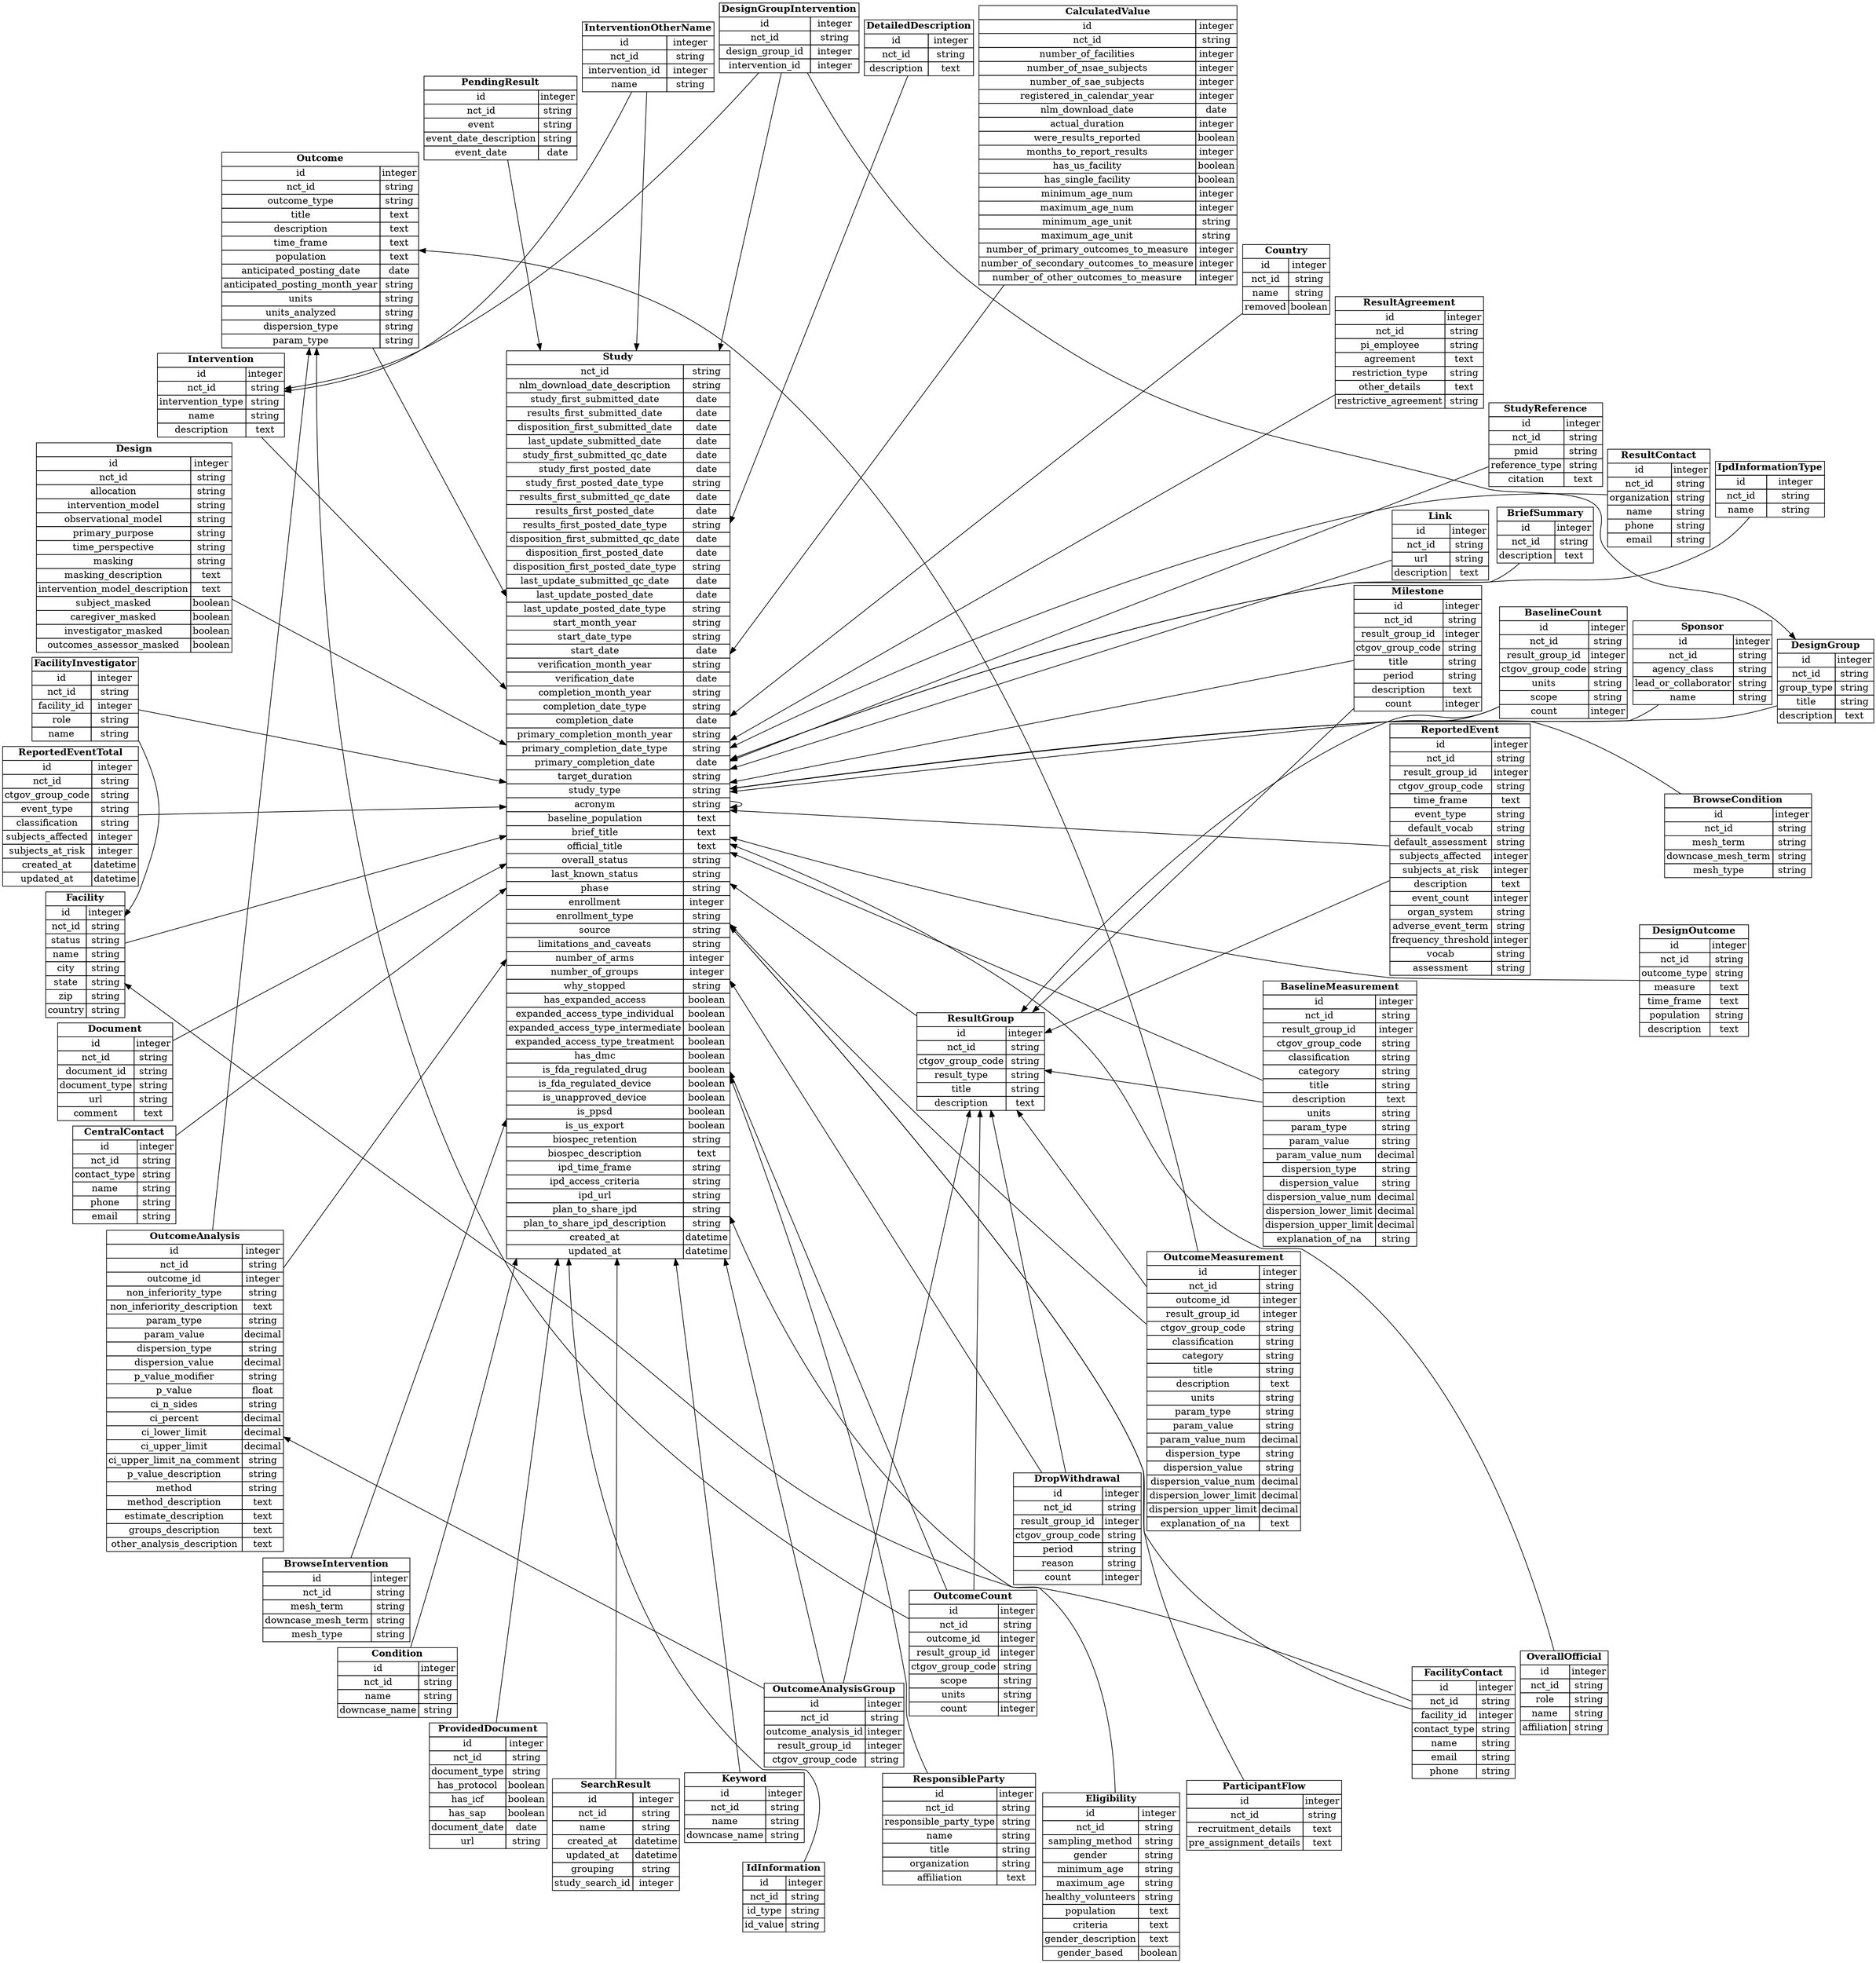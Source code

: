     digraph {
      graph [layout=twopi, splines=true, overlap=false];
      node [shape=plain]
      /*rankdir=LR;*/

              ResultGroup [label=<
        <table border="0" cellborder="1" cellspacing="0">
          <tr><td colspan="2"><b>ResultGroup</b></td></tr>
          <tr><td>id</td><td>integer</td></tr>
<tr><td>nct_id</td><td>string</td></tr>
<tr><td>ctgov_group_code</td><td>string</td></tr>
<tr><td>result_type</td><td>string</td></tr>
<tr><td>title</td><td>string</td></tr>
<tr><td>description</td><td>text</td></tr>
        </table>>];


        OutcomeAnalysisGroup [label=<
        <table border="0" cellborder="1" cellspacing="0">
          <tr><td colspan="2"><b>OutcomeAnalysisGroup</b></td></tr>
          <tr><td>id</td><td>integer</td></tr>
<tr><td>nct_id</td><td>string</td></tr>
<tr><td>outcome_analysis_id</td><td>integer</td></tr>
<tr><td>result_group_id</td><td>integer</td></tr>
<tr><td>ctgov_group_code</td><td>string</td></tr>
        </table>>];


        DesignOutcome [label=<
        <table border="0" cellborder="1" cellspacing="0">
          <tr><td colspan="2"><b>DesignOutcome</b></td></tr>
          <tr><td>id</td><td>integer</td></tr>
<tr><td>nct_id</td><td>string</td></tr>
<tr><td>outcome_type</td><td>string</td></tr>
<tr><td>measure</td><td>text</td></tr>
<tr><td>time_frame</td><td>text</td></tr>
<tr><td>population</td><td>string</td></tr>
<tr><td>description</td><td>text</td></tr>
        </table>>];


        BrowseCondition [label=<
        <table border="0" cellborder="1" cellspacing="0">
          <tr><td colspan="2"><b>BrowseCondition</b></td></tr>
          <tr><td>id</td><td>integer</td></tr>
<tr><td>nct_id</td><td>string</td></tr>
<tr><td>mesh_term</td><td>string</td></tr>
<tr><td>downcase_mesh_term</td><td>string</td></tr>
<tr><td>mesh_type</td><td>string</td></tr>
        </table>>];


        DesignGroup [label=<
        <table border="0" cellborder="1" cellspacing="0">
          <tr><td colspan="2"><b>DesignGroup</b></td></tr>
          <tr><td>id</td><td>integer</td></tr>
<tr><td>nct_id</td><td>string</td></tr>
<tr><td>group_type</td><td>string</td></tr>
<tr><td>title</td><td>string</td></tr>
<tr><td>description</td><td>text</td></tr>
        </table>>];


        Sponsor [label=<
        <table border="0" cellborder="1" cellspacing="0">
          <tr><td colspan="2"><b>Sponsor</b></td></tr>
          <tr><td>id</td><td>integer</td></tr>
<tr><td>nct_id</td><td>string</td></tr>
<tr><td>agency_class</td><td>string</td></tr>
<tr><td>lead_or_collaborator</td><td>string</td></tr>
<tr><td>name</td><td>string</td></tr>
        </table>>];


        BriefSummary [label=<
        <table border="0" cellborder="1" cellspacing="0">
          <tr><td colspan="2"><b>BriefSummary</b></td></tr>
          <tr><td>id</td><td>integer</td></tr>
<tr><td>nct_id</td><td>string</td></tr>
<tr><td>description</td><td>text</td></tr>
        </table>>];


        Link [label=<
        <table border="0" cellborder="1" cellspacing="0">
          <tr><td colspan="2"><b>Link</b></td></tr>
          <tr><td>id</td><td>integer</td></tr>
<tr><td>nct_id</td><td>string</td></tr>
<tr><td>url</td><td>string</td></tr>
<tr><td>description</td><td>text</td></tr>
        </table>>];


        IpdInformationType [label=<
        <table border="0" cellborder="1" cellspacing="0">
          <tr><td colspan="2"><b>IpdInformationType</b></td></tr>
          <tr><td>id</td><td>integer</td></tr>
<tr><td>nct_id</td><td>string</td></tr>
<tr><td>name</td><td>string</td></tr>
        </table>>];


        ResultContact [label=<
        <table border="0" cellborder="1" cellspacing="0">
          <tr><td colspan="2"><b>ResultContact</b></td></tr>
          <tr><td>id</td><td>integer</td></tr>
<tr><td>nct_id</td><td>string</td></tr>
<tr><td>organization</td><td>string</td></tr>
<tr><td>name</td><td>string</td></tr>
<tr><td>phone</td><td>string</td></tr>
<tr><td>email</td><td>string</td></tr>
        </table>>];


        StudyReference [label=<
        <table border="0" cellborder="1" cellspacing="0">
          <tr><td colspan="2"><b>StudyReference</b></td></tr>
          <tr><td>id</td><td>integer</td></tr>
<tr><td>nct_id</td><td>string</td></tr>
<tr><td>pmid</td><td>string</td></tr>
<tr><td>reference_type</td><td>string</td></tr>
<tr><td>citation</td><td>text</td></tr>
        </table>>];


        ResultAgreement [label=<
        <table border="0" cellborder="1" cellspacing="0">
          <tr><td colspan="2"><b>ResultAgreement</b></td></tr>
          <tr><td>id</td><td>integer</td></tr>
<tr><td>nct_id</td><td>string</td></tr>
<tr><td>pi_employee</td><td>string</td></tr>
<tr><td>agreement</td><td>text</td></tr>
<tr><td>restriction_type</td><td>string</td></tr>
<tr><td>other_details</td><td>text</td></tr>
<tr><td>restrictive_agreement</td><td>string</td></tr>
        </table>>];


        Country [label=<
        <table border="0" cellborder="1" cellspacing="0">
          <tr><td colspan="2"><b>Country</b></td></tr>
          <tr><td>id</td><td>integer</td></tr>
<tr><td>nct_id</td><td>string</td></tr>
<tr><td>name</td><td>string</td></tr>
<tr><td>removed</td><td>boolean</td></tr>
        </table>>];


        CalculatedValue [label=<
        <table border="0" cellborder="1" cellspacing="0">
          <tr><td colspan="2"><b>CalculatedValue</b></td></tr>
          <tr><td>id</td><td>integer</td></tr>
<tr><td>nct_id</td><td>string</td></tr>
<tr><td>number_of_facilities</td><td>integer</td></tr>
<tr><td>number_of_nsae_subjects</td><td>integer</td></tr>
<tr><td>number_of_sae_subjects</td><td>integer</td></tr>
<tr><td>registered_in_calendar_year</td><td>integer</td></tr>
<tr><td>nlm_download_date</td><td>date</td></tr>
<tr><td>actual_duration</td><td>integer</td></tr>
<tr><td>were_results_reported</td><td>boolean</td></tr>
<tr><td>months_to_report_results</td><td>integer</td></tr>
<tr><td>has_us_facility</td><td>boolean</td></tr>
<tr><td>has_single_facility</td><td>boolean</td></tr>
<tr><td>minimum_age_num</td><td>integer</td></tr>
<tr><td>maximum_age_num</td><td>integer</td></tr>
<tr><td>minimum_age_unit</td><td>string</td></tr>
<tr><td>maximum_age_unit</td><td>string</td></tr>
<tr><td>number_of_primary_outcomes_to_measure</td><td>integer</td></tr>
<tr><td>number_of_secondary_outcomes_to_measure</td><td>integer</td></tr>
<tr><td>number_of_other_outcomes_to_measure</td><td>integer</td></tr>
        </table>>];


        DetailedDescription [label=<
        <table border="0" cellborder="1" cellspacing="0">
          <tr><td colspan="2"><b>DetailedDescription</b></td></tr>
          <tr><td>id</td><td>integer</td></tr>
<tr><td>nct_id</td><td>string</td></tr>
<tr><td>description</td><td>text</td></tr>
        </table>>];


        DesignGroupIntervention [label=<
        <table border="0" cellborder="1" cellspacing="0">
          <tr><td colspan="2"><b>DesignGroupIntervention</b></td></tr>
          <tr><td>id</td><td>integer</td></tr>
<tr><td>nct_id</td><td>string</td></tr>
<tr><td>design_group_id</td><td>integer</td></tr>
<tr><td>intervention_id</td><td>integer</td></tr>
        </table>>];


        InterventionOtherName [label=<
        <table border="0" cellborder="1" cellspacing="0">
          <tr><td colspan="2"><b>InterventionOtherName</b></td></tr>
          <tr><td>id</td><td>integer</td></tr>
<tr><td>nct_id</td><td>string</td></tr>
<tr><td>intervention_id</td><td>integer</td></tr>
<tr><td>name</td><td>string</td></tr>
        </table>>];


        OutcomeCount [label=<
        <table border="0" cellborder="1" cellspacing="0">
          <tr><td colspan="2"><b>OutcomeCount</b></td></tr>
          <tr><td>id</td><td>integer</td></tr>
<tr><td>nct_id</td><td>string</td></tr>
<tr><td>outcome_id</td><td>integer</td></tr>
<tr><td>result_group_id</td><td>integer</td></tr>
<tr><td>ctgov_group_code</td><td>string</td></tr>
<tr><td>scope</td><td>string</td></tr>
<tr><td>units</td><td>string</td></tr>
<tr><td>count</td><td>integer</td></tr>
        </table>>];


        PendingResult [label=<
        <table border="0" cellborder="1" cellspacing="0">
          <tr><td colspan="2"><b>PendingResult</b></td></tr>
          <tr><td>id</td><td>integer</td></tr>
<tr><td>nct_id</td><td>string</td></tr>
<tr><td>event</td><td>string</td></tr>
<tr><td>event_date_description</td><td>string</td></tr>
<tr><td>event_date</td><td>date</td></tr>
        </table>>];


        DropWithdrawal [label=<
        <table border="0" cellborder="1" cellspacing="0">
          <tr><td colspan="2"><b>DropWithdrawal</b></td></tr>
          <tr><td>id</td><td>integer</td></tr>
<tr><td>nct_id</td><td>string</td></tr>
<tr><td>result_group_id</td><td>integer</td></tr>
<tr><td>ctgov_group_code</td><td>string</td></tr>
<tr><td>period</td><td>string</td></tr>
<tr><td>reason</td><td>string</td></tr>
<tr><td>count</td><td>integer</td></tr>
        </table>>];


        Outcome [label=<
        <table border="0" cellborder="1" cellspacing="0">
          <tr><td colspan="2"><b>Outcome</b></td></tr>
          <tr><td>id</td><td>integer</td></tr>
<tr><td>nct_id</td><td>string</td></tr>
<tr><td>outcome_type</td><td>string</td></tr>
<tr><td>title</td><td>text</td></tr>
<tr><td>description</td><td>text</td></tr>
<tr><td>time_frame</td><td>text</td></tr>
<tr><td>population</td><td>text</td></tr>
<tr><td>anticipated_posting_date</td><td>date</td></tr>
<tr><td>anticipated_posting_month_year</td><td>string</td></tr>
<tr><td>units</td><td>string</td></tr>
<tr><td>units_analyzed</td><td>string</td></tr>
<tr><td>dispersion_type</td><td>string</td></tr>
<tr><td>param_type</td><td>string</td></tr>
        </table>>];


        OutcomeMeasurement [label=<
        <table border="0" cellborder="1" cellspacing="0">
          <tr><td colspan="2"><b>OutcomeMeasurement</b></td></tr>
          <tr><td>id</td><td>integer</td></tr>
<tr><td>nct_id</td><td>string</td></tr>
<tr><td>outcome_id</td><td>integer</td></tr>
<tr><td>result_group_id</td><td>integer</td></tr>
<tr><td>ctgov_group_code</td><td>string</td></tr>
<tr><td>classification</td><td>string</td></tr>
<tr><td>category</td><td>string</td></tr>
<tr><td>title</td><td>string</td></tr>
<tr><td>description</td><td>text</td></tr>
<tr><td>units</td><td>string</td></tr>
<tr><td>param_type</td><td>string</td></tr>
<tr><td>param_value</td><td>string</td></tr>
<tr><td>param_value_num</td><td>decimal</td></tr>
<tr><td>dispersion_type</td><td>string</td></tr>
<tr><td>dispersion_value</td><td>string</td></tr>
<tr><td>dispersion_value_num</td><td>decimal</td></tr>
<tr><td>dispersion_lower_limit</td><td>decimal</td></tr>
<tr><td>dispersion_upper_limit</td><td>decimal</td></tr>
<tr><td>explanation_of_na</td><td>text</td></tr>
        </table>>];


        Intervention [label=<
        <table border="0" cellborder="1" cellspacing="0">
          <tr><td colspan="2"><b>Intervention</b></td></tr>
          <tr><td>id</td><td>integer</td></tr>
<tr><td>nct_id</td><td>string</td></tr>
<tr><td>intervention_type</td><td>string</td></tr>
<tr><td>name</td><td>string</td></tr>
<tr><td>description</td><td>text</td></tr>
        </table>>];


        Design [label=<
        <table border="0" cellborder="1" cellspacing="0">
          <tr><td colspan="2"><b>Design</b></td></tr>
          <tr><td>id</td><td>integer</td></tr>
<tr><td>nct_id</td><td>string</td></tr>
<tr><td>allocation</td><td>string</td></tr>
<tr><td>intervention_model</td><td>string</td></tr>
<tr><td>observational_model</td><td>string</td></tr>
<tr><td>primary_purpose</td><td>string</td></tr>
<tr><td>time_perspective</td><td>string</td></tr>
<tr><td>masking</td><td>string</td></tr>
<tr><td>masking_description</td><td>text</td></tr>
<tr><td>intervention_model_description</td><td>text</td></tr>
<tr><td>subject_masked</td><td>boolean</td></tr>
<tr><td>caregiver_masked</td><td>boolean</td></tr>
<tr><td>investigator_masked</td><td>boolean</td></tr>
<tr><td>outcomes_assessor_masked</td><td>boolean</td></tr>
        </table>>];


        Study [label=<
        <table border="0" cellborder="1" cellspacing="0">
          <tr><td colspan="2"><b>Study</b></td></tr>
          <tr><td>nct_id</td><td>string</td></tr>
<tr><td>nlm_download_date_description</td><td>string</td></tr>
<tr><td>study_first_submitted_date</td><td>date</td></tr>
<tr><td>results_first_submitted_date</td><td>date</td></tr>
<tr><td>disposition_first_submitted_date</td><td>date</td></tr>
<tr><td>last_update_submitted_date</td><td>date</td></tr>
<tr><td>study_first_submitted_qc_date</td><td>date</td></tr>
<tr><td>study_first_posted_date</td><td>date</td></tr>
<tr><td>study_first_posted_date_type</td><td>string</td></tr>
<tr><td>results_first_submitted_qc_date</td><td>date</td></tr>
<tr><td>results_first_posted_date</td><td>date</td></tr>
<tr><td>results_first_posted_date_type</td><td>string</td></tr>
<tr><td>disposition_first_submitted_qc_date</td><td>date</td></tr>
<tr><td>disposition_first_posted_date</td><td>date</td></tr>
<tr><td>disposition_first_posted_date_type</td><td>string</td></tr>
<tr><td>last_update_submitted_qc_date</td><td>date</td></tr>
<tr><td>last_update_posted_date</td><td>date</td></tr>
<tr><td>last_update_posted_date_type</td><td>string</td></tr>
<tr><td>start_month_year</td><td>string</td></tr>
<tr><td>start_date_type</td><td>string</td></tr>
<tr><td>start_date</td><td>date</td></tr>
<tr><td>verification_month_year</td><td>string</td></tr>
<tr><td>verification_date</td><td>date</td></tr>
<tr><td>completion_month_year</td><td>string</td></tr>
<tr><td>completion_date_type</td><td>string</td></tr>
<tr><td>completion_date</td><td>date</td></tr>
<tr><td>primary_completion_month_year</td><td>string</td></tr>
<tr><td>primary_completion_date_type</td><td>string</td></tr>
<tr><td>primary_completion_date</td><td>date</td></tr>
<tr><td>target_duration</td><td>string</td></tr>
<tr><td>study_type</td><td>string</td></tr>
<tr><td>acronym</td><td>string</td></tr>
<tr><td>baseline_population</td><td>text</td></tr>
<tr><td>brief_title</td><td>text</td></tr>
<tr><td>official_title</td><td>text</td></tr>
<tr><td>overall_status</td><td>string</td></tr>
<tr><td>last_known_status</td><td>string</td></tr>
<tr><td>phase</td><td>string</td></tr>
<tr><td>enrollment</td><td>integer</td></tr>
<tr><td>enrollment_type</td><td>string</td></tr>
<tr><td>source</td><td>string</td></tr>
<tr><td>limitations_and_caveats</td><td>string</td></tr>
<tr><td>number_of_arms</td><td>integer</td></tr>
<tr><td>number_of_groups</td><td>integer</td></tr>
<tr><td>why_stopped</td><td>string</td></tr>
<tr><td>has_expanded_access</td><td>boolean</td></tr>
<tr><td>expanded_access_type_individual</td><td>boolean</td></tr>
<tr><td>expanded_access_type_intermediate</td><td>boolean</td></tr>
<tr><td>expanded_access_type_treatment</td><td>boolean</td></tr>
<tr><td>has_dmc</td><td>boolean</td></tr>
<tr><td>is_fda_regulated_drug</td><td>boolean</td></tr>
<tr><td>is_fda_regulated_device</td><td>boolean</td></tr>
<tr><td>is_unapproved_device</td><td>boolean</td></tr>
<tr><td>is_ppsd</td><td>boolean</td></tr>
<tr><td>is_us_export</td><td>boolean</td></tr>
<tr><td>biospec_retention</td><td>string</td></tr>
<tr><td>biospec_description</td><td>text</td></tr>
<tr><td>ipd_time_frame</td><td>string</td></tr>
<tr><td>ipd_access_criteria</td><td>string</td></tr>
<tr><td>ipd_url</td><td>string</td></tr>
<tr><td>plan_to_share_ipd</td><td>string</td></tr>
<tr><td>plan_to_share_ipd_description</td><td>string</td></tr>
<tr><td>created_at</td><td>datetime</td></tr>
<tr><td>updated_at</td><td>datetime</td></tr>
        </table>>];


        FacilityInvestigator [label=<
        <table border="0" cellborder="1" cellspacing="0">
          <tr><td colspan="2"><b>FacilityInvestigator</b></td></tr>
          <tr><td>id</td><td>integer</td></tr>
<tr><td>nct_id</td><td>string</td></tr>
<tr><td>facility_id</td><td>integer</td></tr>
<tr><td>role</td><td>string</td></tr>
<tr><td>name</td><td>string</td></tr>
        </table>>];


        ReportedEventTotal [label=<
        <table border="0" cellborder="1" cellspacing="0">
          <tr><td colspan="2"><b>ReportedEventTotal</b></td></tr>
          <tr><td>id</td><td>integer</td></tr>
<tr><td>nct_id</td><td>string</td></tr>
<tr><td>ctgov_group_code</td><td>string</td></tr>
<tr><td>event_type</td><td>string</td></tr>
<tr><td>classification</td><td>string</td></tr>
<tr><td>subjects_affected</td><td>integer</td></tr>
<tr><td>subjects_at_risk</td><td>integer</td></tr>
<tr><td>created_at</td><td>datetime</td></tr>
<tr><td>updated_at</td><td>datetime</td></tr>
        </table>>];


        Facility [label=<
        <table border="0" cellborder="1" cellspacing="0">
          <tr><td colspan="2"><b>Facility</b></td></tr>
          <tr><td>id</td><td>integer</td></tr>
<tr><td>nct_id</td><td>string</td></tr>
<tr><td>status</td><td>string</td></tr>
<tr><td>name</td><td>string</td></tr>
<tr><td>city</td><td>string</td></tr>
<tr><td>state</td><td>string</td></tr>
<tr><td>zip</td><td>string</td></tr>
<tr><td>country</td><td>string</td></tr>
        </table>>];


        BaselineMeasurement [label=<
        <table border="0" cellborder="1" cellspacing="0">
          <tr><td colspan="2"><b>BaselineMeasurement</b></td></tr>
          <tr><td>id</td><td>integer</td></tr>
<tr><td>nct_id</td><td>string</td></tr>
<tr><td>result_group_id</td><td>integer</td></tr>
<tr><td>ctgov_group_code</td><td>string</td></tr>
<tr><td>classification</td><td>string</td></tr>
<tr><td>category</td><td>string</td></tr>
<tr><td>title</td><td>string</td></tr>
<tr><td>description</td><td>text</td></tr>
<tr><td>units</td><td>string</td></tr>
<tr><td>param_type</td><td>string</td></tr>
<tr><td>param_value</td><td>string</td></tr>
<tr><td>param_value_num</td><td>decimal</td></tr>
<tr><td>dispersion_type</td><td>string</td></tr>
<tr><td>dispersion_value</td><td>string</td></tr>
<tr><td>dispersion_value_num</td><td>decimal</td></tr>
<tr><td>dispersion_lower_limit</td><td>decimal</td></tr>
<tr><td>dispersion_upper_limit</td><td>decimal</td></tr>
<tr><td>explanation_of_na</td><td>string</td></tr>
        </table>>];


        CalculatedValue [label=<
        <table border="0" cellborder="1" cellspacing="0">
          <tr><td colspan="2"><b>CalculatedValue</b></td></tr>
          <tr><td>id</td><td>integer</td></tr>
<tr><td>nct_id</td><td>string</td></tr>
<tr><td>number_of_facilities</td><td>integer</td></tr>
<tr><td>number_of_nsae_subjects</td><td>integer</td></tr>
<tr><td>number_of_sae_subjects</td><td>integer</td></tr>
<tr><td>registered_in_calendar_year</td><td>integer</td></tr>
<tr><td>nlm_download_date</td><td>date</td></tr>
<tr><td>actual_duration</td><td>integer</td></tr>
<tr><td>were_results_reported</td><td>boolean</td></tr>
<tr><td>months_to_report_results</td><td>integer</td></tr>
<tr><td>has_us_facility</td><td>boolean</td></tr>
<tr><td>has_single_facility</td><td>boolean</td></tr>
<tr><td>minimum_age_num</td><td>integer</td></tr>
<tr><td>maximum_age_num</td><td>integer</td></tr>
<tr><td>minimum_age_unit</td><td>string</td></tr>
<tr><td>maximum_age_unit</td><td>string</td></tr>
<tr><td>number_of_primary_outcomes_to_measure</td><td>integer</td></tr>
<tr><td>number_of_secondary_outcomes_to_measure</td><td>integer</td></tr>
<tr><td>number_of_other_outcomes_to_measure</td><td>integer</td></tr>
        </table>>];


        Document [label=<
        <table border="0" cellborder="1" cellspacing="0">
          <tr><td colspan="2"><b>Document</b></td></tr>
          <tr><td>id</td><td>integer</td></tr>
<tr><td>nct_id</td><td>string</td></tr>
<tr><td>document_id</td><td>string</td></tr>
<tr><td>document_type</td><td>string</td></tr>
<tr><td>url</td><td>string</td></tr>
<tr><td>comment</td><td>text</td></tr>
        </table>>];


        CentralContact [label=<
        <table border="0" cellborder="1" cellspacing="0">
          <tr><td colspan="2"><b>CentralContact</b></td></tr>
          <tr><td>id</td><td>integer</td></tr>
<tr><td>nct_id</td><td>string</td></tr>
<tr><td>contact_type</td><td>string</td></tr>
<tr><td>name</td><td>string</td></tr>
<tr><td>phone</td><td>string</td></tr>
<tr><td>email</td><td>string</td></tr>
        </table>>];


        ReportedEvent [label=<
        <table border="0" cellborder="1" cellspacing="0">
          <tr><td colspan="2"><b>ReportedEvent</b></td></tr>
          <tr><td>id</td><td>integer</td></tr>
<tr><td>nct_id</td><td>string</td></tr>
<tr><td>result_group_id</td><td>integer</td></tr>
<tr><td>ctgov_group_code</td><td>string</td></tr>
<tr><td>time_frame</td><td>text</td></tr>
<tr><td>event_type</td><td>string</td></tr>
<tr><td>default_vocab</td><td>string</td></tr>
<tr><td>default_assessment</td><td>string</td></tr>
<tr><td>subjects_affected</td><td>integer</td></tr>
<tr><td>subjects_at_risk</td><td>integer</td></tr>
<tr><td>description</td><td>text</td></tr>
<tr><td>event_count</td><td>integer</td></tr>
<tr><td>organ_system</td><td>string</td></tr>
<tr><td>adverse_event_term</td><td>string</td></tr>
<tr><td>frequency_threshold</td><td>integer</td></tr>
<tr><td>vocab</td><td>string</td></tr>
<tr><td>assessment</td><td>string</td></tr>
        </table>>];


        OutcomeAnalysis [label=<
        <table border="0" cellborder="1" cellspacing="0">
          <tr><td colspan="2"><b>OutcomeAnalysis</b></td></tr>
          <tr><td>id</td><td>integer</td></tr>
<tr><td>nct_id</td><td>string</td></tr>
<tr><td>outcome_id</td><td>integer</td></tr>
<tr><td>non_inferiority_type</td><td>string</td></tr>
<tr><td>non_inferiority_description</td><td>text</td></tr>
<tr><td>param_type</td><td>string</td></tr>
<tr><td>param_value</td><td>decimal</td></tr>
<tr><td>dispersion_type</td><td>string</td></tr>
<tr><td>dispersion_value</td><td>decimal</td></tr>
<tr><td>p_value_modifier</td><td>string</td></tr>
<tr><td>p_value</td><td>float</td></tr>
<tr><td>ci_n_sides</td><td>string</td></tr>
<tr><td>ci_percent</td><td>decimal</td></tr>
<tr><td>ci_lower_limit</td><td>decimal</td></tr>
<tr><td>ci_upper_limit</td><td>decimal</td></tr>
<tr><td>ci_upper_limit_na_comment</td><td>string</td></tr>
<tr><td>p_value_description</td><td>string</td></tr>
<tr><td>method</td><td>string</td></tr>
<tr><td>method_description</td><td>text</td></tr>
<tr><td>estimate_description</td><td>text</td></tr>
<tr><td>groups_description</td><td>text</td></tr>
<tr><td>other_analysis_description</td><td>text</td></tr>
        </table>>];


        BrowseCondition [label=<
        <table border="0" cellborder="1" cellspacing="0">
          <tr><td colspan="2"><b>BrowseCondition</b></td></tr>
          <tr><td>id</td><td>integer</td></tr>
<tr><td>nct_id</td><td>string</td></tr>
<tr><td>mesh_term</td><td>string</td></tr>
<tr><td>downcase_mesh_term</td><td>string</td></tr>
<tr><td>mesh_type</td><td>string</td></tr>
        </table>>];


        BrowseIntervention [label=<
        <table border="0" cellborder="1" cellspacing="0">
          <tr><td colspan="2"><b>BrowseIntervention</b></td></tr>
          <tr><td>id</td><td>integer</td></tr>
<tr><td>nct_id</td><td>string</td></tr>
<tr><td>mesh_term</td><td>string</td></tr>
<tr><td>downcase_mesh_term</td><td>string</td></tr>
<tr><td>mesh_type</td><td>string</td></tr>
        </table>>];


        Condition [label=<
        <table border="0" cellborder="1" cellspacing="0">
          <tr><td colspan="2"><b>Condition</b></td></tr>
          <tr><td>id</td><td>integer</td></tr>
<tr><td>nct_id</td><td>string</td></tr>
<tr><td>name</td><td>string</td></tr>
<tr><td>downcase_name</td><td>string</td></tr>
        </table>>];


        DesignOutcome [label=<
        <table border="0" cellborder="1" cellspacing="0">
          <tr><td colspan="2"><b>DesignOutcome</b></td></tr>
          <tr><td>id</td><td>integer</td></tr>
<tr><td>nct_id</td><td>string</td></tr>
<tr><td>outcome_type</td><td>string</td></tr>
<tr><td>measure</td><td>text</td></tr>
<tr><td>time_frame</td><td>text</td></tr>
<tr><td>population</td><td>string</td></tr>
<tr><td>description</td><td>text</td></tr>
        </table>>];


        Link [label=<
        <table border="0" cellborder="1" cellspacing="0">
          <tr><td colspan="2"><b>Link</b></td></tr>
          <tr><td>id</td><td>integer</td></tr>
<tr><td>nct_id</td><td>string</td></tr>
<tr><td>url</td><td>string</td></tr>
<tr><td>description</td><td>text</td></tr>
        </table>>];


        OutcomeMeasurement [label=<
        <table border="0" cellborder="1" cellspacing="0">
          <tr><td colspan="2"><b>OutcomeMeasurement</b></td></tr>
          <tr><td>id</td><td>integer</td></tr>
<tr><td>nct_id</td><td>string</td></tr>
<tr><td>outcome_id</td><td>integer</td></tr>
<tr><td>result_group_id</td><td>integer</td></tr>
<tr><td>ctgov_group_code</td><td>string</td></tr>
<tr><td>classification</td><td>string</td></tr>
<tr><td>category</td><td>string</td></tr>
<tr><td>title</td><td>string</td></tr>
<tr><td>description</td><td>text</td></tr>
<tr><td>units</td><td>string</td></tr>
<tr><td>param_type</td><td>string</td></tr>
<tr><td>param_value</td><td>string</td></tr>
<tr><td>param_value_num</td><td>decimal</td></tr>
<tr><td>dispersion_type</td><td>string</td></tr>
<tr><td>dispersion_value</td><td>string</td></tr>
<tr><td>dispersion_value_num</td><td>decimal</td></tr>
<tr><td>dispersion_lower_limit</td><td>decimal</td></tr>
<tr><td>dispersion_upper_limit</td><td>decimal</td></tr>
<tr><td>explanation_of_na</td><td>text</td></tr>
        </table>>];


        ProvidedDocument [label=<
        <table border="0" cellborder="1" cellspacing="0">
          <tr><td colspan="2"><b>ProvidedDocument</b></td></tr>
          <tr><td>id</td><td>integer</td></tr>
<tr><td>nct_id</td><td>string</td></tr>
<tr><td>document_type</td><td>string</td></tr>
<tr><td>has_protocol</td><td>boolean</td></tr>
<tr><td>has_icf</td><td>boolean</td></tr>
<tr><td>has_sap</td><td>boolean</td></tr>
<tr><td>document_date</td><td>date</td></tr>
<tr><td>url</td><td>string</td></tr>
        </table>>];


        StudyReference [label=<
        <table border="0" cellborder="1" cellspacing="0">
          <tr><td colspan="2"><b>StudyReference</b></td></tr>
          <tr><td>id</td><td>integer</td></tr>
<tr><td>nct_id</td><td>string</td></tr>
<tr><td>pmid</td><td>string</td></tr>
<tr><td>reference_type</td><td>string</td></tr>
<tr><td>citation</td><td>text</td></tr>
        </table>>];


        SearchResult [label=<
        <table border="0" cellborder="1" cellspacing="0">
          <tr><td colspan="2"><b>SearchResult</b></td></tr>
          <tr><td>id</td><td>integer</td></tr>
<tr><td>nct_id</td><td>string</td></tr>
<tr><td>name</td><td>string</td></tr>
<tr><td>created_at</td><td>datetime</td></tr>
<tr><td>updated_at</td><td>datetime</td></tr>
<tr><td>grouping</td><td>string</td></tr>
<tr><td>study_search_id</td><td>integer</td></tr>
        </table>>];


        Document [label=<
        <table border="0" cellborder="1" cellspacing="0">
          <tr><td colspan="2"><b>Document</b></td></tr>
          <tr><td>id</td><td>integer</td></tr>
<tr><td>nct_id</td><td>string</td></tr>
<tr><td>document_id</td><td>string</td></tr>
<tr><td>document_type</td><td>string</td></tr>
<tr><td>url</td><td>string</td></tr>
<tr><td>comment</td><td>text</td></tr>
        </table>>];


        ProvidedDocument [label=<
        <table border="0" cellborder="1" cellspacing="0">
          <tr><td colspan="2"><b>ProvidedDocument</b></td></tr>
          <tr><td>id</td><td>integer</td></tr>
<tr><td>nct_id</td><td>string</td></tr>
<tr><td>document_type</td><td>string</td></tr>
<tr><td>has_protocol</td><td>boolean</td></tr>
<tr><td>has_icf</td><td>boolean</td></tr>
<tr><td>has_sap</td><td>boolean</td></tr>
<tr><td>document_date</td><td>date</td></tr>
<tr><td>url</td><td>string</td></tr>
        </table>>];


        IdInformation [label=<
        <table border="0" cellborder="1" cellspacing="0">
          <tr><td colspan="2"><b>IdInformation</b></td></tr>
          <tr><td>id</td><td>integer</td></tr>
<tr><td>nct_id</td><td>string</td></tr>
<tr><td>id_type</td><td>string</td></tr>
<tr><td>id_value</td><td>string</td></tr>
        </table>>];


        Intervention [label=<
        <table border="0" cellborder="1" cellspacing="0">
          <tr><td colspan="2"><b>Intervention</b></td></tr>
          <tr><td>id</td><td>integer</td></tr>
<tr><td>nct_id</td><td>string</td></tr>
<tr><td>intervention_type</td><td>string</td></tr>
<tr><td>name</td><td>string</td></tr>
<tr><td>description</td><td>text</td></tr>
        </table>>];


        Keyword [label=<
        <table border="0" cellborder="1" cellspacing="0">
          <tr><td colspan="2"><b>Keyword</b></td></tr>
          <tr><td>id</td><td>integer</td></tr>
<tr><td>nct_id</td><td>string</td></tr>
<tr><td>name</td><td>string</td></tr>
<tr><td>downcase_name</td><td>string</td></tr>
        </table>>];


        BaselineCount [label=<
        <table border="0" cellborder="1" cellspacing="0">
          <tr><td colspan="2"><b>BaselineCount</b></td></tr>
          <tr><td>id</td><td>integer</td></tr>
<tr><td>nct_id</td><td>string</td></tr>
<tr><td>result_group_id</td><td>integer</td></tr>
<tr><td>ctgov_group_code</td><td>string</td></tr>
<tr><td>units</td><td>string</td></tr>
<tr><td>scope</td><td>string</td></tr>
<tr><td>count</td><td>integer</td></tr>
        </table>>];


        ResponsibleParty [label=<
        <table border="0" cellborder="1" cellspacing="0">
          <tr><td colspan="2"><b>ResponsibleParty</b></td></tr>
          <tr><td>id</td><td>integer</td></tr>
<tr><td>nct_id</td><td>string</td></tr>
<tr><td>responsible_party_type</td><td>string</td></tr>
<tr><td>name</td><td>string</td></tr>
<tr><td>title</td><td>string</td></tr>
<tr><td>organization</td><td>string</td></tr>
<tr><td>affiliation</td><td>text</td></tr>
        </table>>];


        CentralContact [label=<
        <table border="0" cellborder="1" cellspacing="0">
          <tr><td colspan="2"><b>CentralContact</b></td></tr>
          <tr><td>id</td><td>integer</td></tr>
<tr><td>nct_id</td><td>string</td></tr>
<tr><td>contact_type</td><td>string</td></tr>
<tr><td>name</td><td>string</td></tr>
<tr><td>phone</td><td>string</td></tr>
<tr><td>email</td><td>string</td></tr>
        </table>>];


        DetailedDescription [label=<
        <table border="0" cellborder="1" cellspacing="0">
          <tr><td colspan="2"><b>DetailedDescription</b></td></tr>
          <tr><td>id</td><td>integer</td></tr>
<tr><td>nct_id</td><td>string</td></tr>
<tr><td>description</td><td>text</td></tr>
        </table>>];


        Eligibility [label=<
        <table border="0" cellborder="1" cellspacing="0">
          <tr><td colspan="2"><b>Eligibility</b></td></tr>
          <tr><td>id</td><td>integer</td></tr>
<tr><td>nct_id</td><td>string</td></tr>
<tr><td>sampling_method</td><td>string</td></tr>
<tr><td>gender</td><td>string</td></tr>
<tr><td>minimum_age</td><td>string</td></tr>
<tr><td>maximum_age</td><td>string</td></tr>
<tr><td>healthy_volunteers</td><td>string</td></tr>
<tr><td>population</td><td>text</td></tr>
<tr><td>criteria</td><td>text</td></tr>
<tr><td>gender_description</td><td>text</td></tr>
<tr><td>gender_based</td><td>boolean</td></tr>
        </table>>];


        IdInformation [label=<
        <table border="0" cellborder="1" cellspacing="0">
          <tr><td colspan="2"><b>IdInformation</b></td></tr>
          <tr><td>id</td><td>integer</td></tr>
<tr><td>nct_id</td><td>string</td></tr>
<tr><td>id_type</td><td>string</td></tr>
<tr><td>id_value</td><td>string</td></tr>
        </table>>];


        Keyword [label=<
        <table border="0" cellborder="1" cellspacing="0">
          <tr><td colspan="2"><b>Keyword</b></td></tr>
          <tr><td>id</td><td>integer</td></tr>
<tr><td>nct_id</td><td>string</td></tr>
<tr><td>name</td><td>string</td></tr>
<tr><td>downcase_name</td><td>string</td></tr>
        </table>>];


        ParticipantFlow [label=<
        <table border="0" cellborder="1" cellspacing="0">
          <tr><td colspan="2"><b>ParticipantFlow</b></td></tr>
          <tr><td>id</td><td>integer</td></tr>
<tr><td>nct_id</td><td>string</td></tr>
<tr><td>recruitment_details</td><td>text</td></tr>
<tr><td>pre_assignment_details</td><td>text</td></tr>
        </table>>];


        InterventionOtherName [label=<
        <table border="0" cellborder="1" cellspacing="0">
          <tr><td colspan="2"><b>InterventionOtherName</b></td></tr>
          <tr><td>id</td><td>integer</td></tr>
<tr><td>nct_id</td><td>string</td></tr>
<tr><td>intervention_id</td><td>integer</td></tr>
<tr><td>name</td><td>string</td></tr>
        </table>>];


        Eligibility [label=<
        <table border="0" cellborder="1" cellspacing="0">
          <tr><td colspan="2"><b>Eligibility</b></td></tr>
          <tr><td>id</td><td>integer</td></tr>
<tr><td>nct_id</td><td>string</td></tr>
<tr><td>sampling_method</td><td>string</td></tr>
<tr><td>gender</td><td>string</td></tr>
<tr><td>minimum_age</td><td>string</td></tr>
<tr><td>maximum_age</td><td>string</td></tr>
<tr><td>healthy_volunteers</td><td>string</td></tr>
<tr><td>population</td><td>text</td></tr>
<tr><td>criteria</td><td>text</td></tr>
<tr><td>gender_description</td><td>text</td></tr>
<tr><td>gender_based</td><td>boolean</td></tr>
        </table>>];


        BrowseIntervention [label=<
        <table border="0" cellborder="1" cellspacing="0">
          <tr><td colspan="2"><b>BrowseIntervention</b></td></tr>
          <tr><td>id</td><td>integer</td></tr>
<tr><td>nct_id</td><td>string</td></tr>
<tr><td>mesh_term</td><td>string</td></tr>
<tr><td>downcase_mesh_term</td><td>string</td></tr>
<tr><td>mesh_type</td><td>string</td></tr>
        </table>>];


        FacilityContact [label=<
        <table border="0" cellborder="1" cellspacing="0">
          <tr><td colspan="2"><b>FacilityContact</b></td></tr>
          <tr><td>id</td><td>integer</td></tr>
<tr><td>nct_id</td><td>string</td></tr>
<tr><td>facility_id</td><td>integer</td></tr>
<tr><td>contact_type</td><td>string</td></tr>
<tr><td>name</td><td>string</td></tr>
<tr><td>email</td><td>string</td></tr>
<tr><td>phone</td><td>string</td></tr>
        </table>>];


        Milestone [label=<
        <table border="0" cellborder="1" cellspacing="0">
          <tr><td colspan="2"><b>Milestone</b></td></tr>
          <tr><td>id</td><td>integer</td></tr>
<tr><td>nct_id</td><td>string</td></tr>
<tr><td>result_group_id</td><td>integer</td></tr>
<tr><td>ctgov_group_code</td><td>string</td></tr>
<tr><td>title</td><td>string</td></tr>
<tr><td>period</td><td>string</td></tr>
<tr><td>description</td><td>text</td></tr>
<tr><td>count</td><td>integer</td></tr>
        </table>>];


        ParticipantFlow [label=<
        <table border="0" cellborder="1" cellspacing="0">
          <tr><td colspan="2"><b>ParticipantFlow</b></td></tr>
          <tr><td>id</td><td>integer</td></tr>
<tr><td>nct_id</td><td>string</td></tr>
<tr><td>recruitment_details</td><td>text</td></tr>
<tr><td>pre_assignment_details</td><td>text</td></tr>
        </table>>];


        ReportedEventTotal [label=<
        <table border="0" cellborder="1" cellspacing="0">
          <tr><td colspan="2"><b>ReportedEventTotal</b></td></tr>
          <tr><td>id</td><td>integer</td></tr>
<tr><td>nct_id</td><td>string</td></tr>
<tr><td>ctgov_group_code</td><td>string</td></tr>
<tr><td>event_type</td><td>string</td></tr>
<tr><td>classification</td><td>string</td></tr>
<tr><td>subjects_affected</td><td>integer</td></tr>
<tr><td>subjects_at_risk</td><td>integer</td></tr>
<tr><td>created_at</td><td>datetime</td></tr>
<tr><td>updated_at</td><td>datetime</td></tr>
        </table>>];


        Condition [label=<
        <table border="0" cellborder="1" cellspacing="0">
          <tr><td colspan="2"><b>Condition</b></td></tr>
          <tr><td>id</td><td>integer</td></tr>
<tr><td>nct_id</td><td>string</td></tr>
<tr><td>name</td><td>string</td></tr>
<tr><td>downcase_name</td><td>string</td></tr>
        </table>>];


        OverallOfficial [label=<
        <table border="0" cellborder="1" cellspacing="0">
          <tr><td colspan="2"><b>OverallOfficial</b></td></tr>
          <tr><td>id</td><td>integer</td></tr>
<tr><td>nct_id</td><td>string</td></tr>
<tr><td>role</td><td>string</td></tr>
<tr><td>name</td><td>string</td></tr>
<tr><td>affiliation</td><td>string</td></tr>
        </table>>];


        BaselineCount [label=<
        <table border="0" cellborder="1" cellspacing="0">
          <tr><td colspan="2"><b>BaselineCount</b></td></tr>
          <tr><td>id</td><td>integer</td></tr>
<tr><td>nct_id</td><td>string</td></tr>
<tr><td>result_group_id</td><td>integer</td></tr>
<tr><td>ctgov_group_code</td><td>string</td></tr>
<tr><td>units</td><td>string</td></tr>
<tr><td>scope</td><td>string</td></tr>
<tr><td>count</td><td>integer</td></tr>
        </table>>];


        Facility [label=<
        <table border="0" cellborder="1" cellspacing="0">
          <tr><td colspan="2"><b>Facility</b></td></tr>
          <tr><td>id</td><td>integer</td></tr>
<tr><td>nct_id</td><td>string</td></tr>
<tr><td>status</td><td>string</td></tr>
<tr><td>name</td><td>string</td></tr>
<tr><td>city</td><td>string</td></tr>
<tr><td>state</td><td>string</td></tr>
<tr><td>zip</td><td>string</td></tr>
<tr><td>country</td><td>string</td></tr>
        </table>>];


        Country [label=<
        <table border="0" cellborder="1" cellspacing="0">
          <tr><td colspan="2"><b>Country</b></td></tr>
          <tr><td>id</td><td>integer</td></tr>
<tr><td>nct_id</td><td>string</td></tr>
<tr><td>name</td><td>string</td></tr>
<tr><td>removed</td><td>boolean</td></tr>
        </table>>];


        DesignGroup [label=<
        <table border="0" cellborder="1" cellspacing="0">
          <tr><td colspan="2"><b>DesignGroup</b></td></tr>
          <tr><td>id</td><td>integer</td></tr>
<tr><td>nct_id</td><td>string</td></tr>
<tr><td>group_type</td><td>string</td></tr>
<tr><td>title</td><td>string</td></tr>
<tr><td>description</td><td>text</td></tr>
        </table>>];


        Sponsor [label=<
        <table border="0" cellborder="1" cellspacing="0">
          <tr><td colspan="2"><b>Sponsor</b></td></tr>
          <tr><td>id</td><td>integer</td></tr>
<tr><td>nct_id</td><td>string</td></tr>
<tr><td>agency_class</td><td>string</td></tr>
<tr><td>lead_or_collaborator</td><td>string</td></tr>
<tr><td>name</td><td>string</td></tr>
        </table>>];


        BaselineMeasurement [label=<
        <table border="0" cellborder="1" cellspacing="0">
          <tr><td colspan="2"><b>BaselineMeasurement</b></td></tr>
          <tr><td>id</td><td>integer</td></tr>
<tr><td>nct_id</td><td>string</td></tr>
<tr><td>result_group_id</td><td>integer</td></tr>
<tr><td>ctgov_group_code</td><td>string</td></tr>
<tr><td>classification</td><td>string</td></tr>
<tr><td>category</td><td>string</td></tr>
<tr><td>title</td><td>string</td></tr>
<tr><td>description</td><td>text</td></tr>
<tr><td>units</td><td>string</td></tr>
<tr><td>param_type</td><td>string</td></tr>
<tr><td>param_value</td><td>string</td></tr>
<tr><td>param_value_num</td><td>decimal</td></tr>
<tr><td>dispersion_type</td><td>string</td></tr>
<tr><td>dispersion_value</td><td>string</td></tr>
<tr><td>dispersion_value_num</td><td>decimal</td></tr>
<tr><td>dispersion_lower_limit</td><td>decimal</td></tr>
<tr><td>dispersion_upper_limit</td><td>decimal</td></tr>
<tr><td>explanation_of_na</td><td>string</td></tr>
        </table>>];


        DesignGroupIntervention [label=<
        <table border="0" cellborder="1" cellspacing="0">
          <tr><td colspan="2"><b>DesignGroupIntervention</b></td></tr>
          <tr><td>id</td><td>integer</td></tr>
<tr><td>nct_id</td><td>string</td></tr>
<tr><td>design_group_id</td><td>integer</td></tr>
<tr><td>intervention_id</td><td>integer</td></tr>
        </table>>];


        DropWithdrawal [label=<
        <table border="0" cellborder="1" cellspacing="0">
          <tr><td colspan="2"><b>DropWithdrawal</b></td></tr>
          <tr><td>id</td><td>integer</td></tr>
<tr><td>nct_id</td><td>string</td></tr>
<tr><td>result_group_id</td><td>integer</td></tr>
<tr><td>ctgov_group_code</td><td>string</td></tr>
<tr><td>period</td><td>string</td></tr>
<tr><td>reason</td><td>string</td></tr>
<tr><td>count</td><td>integer</td></tr>
        </table>>];


        Milestone [label=<
        <table border="0" cellborder="1" cellspacing="0">
          <tr><td colspan="2"><b>Milestone</b></td></tr>
          <tr><td>id</td><td>integer</td></tr>
<tr><td>nct_id</td><td>string</td></tr>
<tr><td>result_group_id</td><td>integer</td></tr>
<tr><td>ctgov_group_code</td><td>string</td></tr>
<tr><td>title</td><td>string</td></tr>
<tr><td>period</td><td>string</td></tr>
<tr><td>description</td><td>text</td></tr>
<tr><td>count</td><td>integer</td></tr>
        </table>>];


        OutcomeAnalysis [label=<
        <table border="0" cellborder="1" cellspacing="0">
          <tr><td colspan="2"><b>OutcomeAnalysis</b></td></tr>
          <tr><td>id</td><td>integer</td></tr>
<tr><td>nct_id</td><td>string</td></tr>
<tr><td>outcome_id</td><td>integer</td></tr>
<tr><td>non_inferiority_type</td><td>string</td></tr>
<tr><td>non_inferiority_description</td><td>text</td></tr>
<tr><td>param_type</td><td>string</td></tr>
<tr><td>param_value</td><td>decimal</td></tr>
<tr><td>dispersion_type</td><td>string</td></tr>
<tr><td>dispersion_value</td><td>decimal</td></tr>
<tr><td>p_value_modifier</td><td>string</td></tr>
<tr><td>p_value</td><td>float</td></tr>
<tr><td>ci_n_sides</td><td>string</td></tr>
<tr><td>ci_percent</td><td>decimal</td></tr>
<tr><td>ci_lower_limit</td><td>decimal</td></tr>
<tr><td>ci_upper_limit</td><td>decimal</td></tr>
<tr><td>ci_upper_limit_na_comment</td><td>string</td></tr>
<tr><td>p_value_description</td><td>string</td></tr>
<tr><td>method</td><td>string</td></tr>
<tr><td>method_description</td><td>text</td></tr>
<tr><td>estimate_description</td><td>text</td></tr>
<tr><td>groups_description</td><td>text</td></tr>
<tr><td>other_analysis_description</td><td>text</td></tr>
        </table>>];


        ResponsibleParty [label=<
        <table border="0" cellborder="1" cellspacing="0">
          <tr><td colspan="2"><b>ResponsibleParty</b></td></tr>
          <tr><td>id</td><td>integer</td></tr>
<tr><td>nct_id</td><td>string</td></tr>
<tr><td>responsible_party_type</td><td>string</td></tr>
<tr><td>name</td><td>string</td></tr>
<tr><td>title</td><td>string</td></tr>
<tr><td>organization</td><td>string</td></tr>
<tr><td>affiliation</td><td>text</td></tr>
        </table>>];


        ResultAgreement [label=<
        <table border="0" cellborder="1" cellspacing="0">
          <tr><td colspan="2"><b>ResultAgreement</b></td></tr>
          <tr><td>id</td><td>integer</td></tr>
<tr><td>nct_id</td><td>string</td></tr>
<tr><td>pi_employee</td><td>string</td></tr>
<tr><td>agreement</td><td>text</td></tr>
<tr><td>restriction_type</td><td>string</td></tr>
<tr><td>other_details</td><td>text</td></tr>
<tr><td>restrictive_agreement</td><td>string</td></tr>
        </table>>];


        Outcome [label=<
        <table border="0" cellborder="1" cellspacing="0">
          <tr><td colspan="2"><b>Outcome</b></td></tr>
          <tr><td>id</td><td>integer</td></tr>
<tr><td>nct_id</td><td>string</td></tr>
<tr><td>outcome_type</td><td>string</td></tr>
<tr><td>title</td><td>text</td></tr>
<tr><td>description</td><td>text</td></tr>
<tr><td>time_frame</td><td>text</td></tr>
<tr><td>population</td><td>text</td></tr>
<tr><td>anticipated_posting_date</td><td>date</td></tr>
<tr><td>anticipated_posting_month_year</td><td>string</td></tr>
<tr><td>units</td><td>string</td></tr>
<tr><td>units_analyzed</td><td>string</td></tr>
<tr><td>dispersion_type</td><td>string</td></tr>
<tr><td>param_type</td><td>string</td></tr>
        </table>>];


        PendingResult [label=<
        <table border="0" cellborder="1" cellspacing="0">
          <tr><td colspan="2"><b>PendingResult</b></td></tr>
          <tr><td>id</td><td>integer</td></tr>
<tr><td>nct_id</td><td>string</td></tr>
<tr><td>event</td><td>string</td></tr>
<tr><td>event_date_description</td><td>string</td></tr>
<tr><td>event_date</td><td>date</td></tr>
        </table>>];


        ReportedEvent [label=<
        <table border="0" cellborder="1" cellspacing="0">
          <tr><td colspan="2"><b>ReportedEvent</b></td></tr>
          <tr><td>id</td><td>integer</td></tr>
<tr><td>nct_id</td><td>string</td></tr>
<tr><td>result_group_id</td><td>integer</td></tr>
<tr><td>ctgov_group_code</td><td>string</td></tr>
<tr><td>time_frame</td><td>text</td></tr>
<tr><td>event_type</td><td>string</td></tr>
<tr><td>default_vocab</td><td>string</td></tr>
<tr><td>default_assessment</td><td>string</td></tr>
<tr><td>subjects_affected</td><td>integer</td></tr>
<tr><td>subjects_at_risk</td><td>integer</td></tr>
<tr><td>description</td><td>text</td></tr>
<tr><td>event_count</td><td>integer</td></tr>
<tr><td>organ_system</td><td>string</td></tr>
<tr><td>adverse_event_term</td><td>string</td></tr>
<tr><td>frequency_threshold</td><td>integer</td></tr>
<tr><td>vocab</td><td>string</td></tr>
<tr><td>assessment</td><td>string</td></tr>
        </table>>];


        ResultContact [label=<
        <table border="0" cellborder="1" cellspacing="0">
          <tr><td colspan="2"><b>ResultContact</b></td></tr>
          <tr><td>id</td><td>integer</td></tr>
<tr><td>nct_id</td><td>string</td></tr>
<tr><td>organization</td><td>string</td></tr>
<tr><td>name</td><td>string</td></tr>
<tr><td>phone</td><td>string</td></tr>
<tr><td>email</td><td>string</td></tr>
        </table>>];


        OverallOfficial [label=<
        <table border="0" cellborder="1" cellspacing="0">
          <tr><td colspan="2"><b>OverallOfficial</b></td></tr>
          <tr><td>id</td><td>integer</td></tr>
<tr><td>nct_id</td><td>string</td></tr>
<tr><td>role</td><td>string</td></tr>
<tr><td>name</td><td>string</td></tr>
<tr><td>affiliation</td><td>string</td></tr>
        </table>>];


        BriefSummary [label=<
        <table border="0" cellborder="1" cellspacing="0">
          <tr><td colspan="2"><b>BriefSummary</b></td></tr>
          <tr><td>id</td><td>integer</td></tr>
<tr><td>nct_id</td><td>string</td></tr>
<tr><td>description</td><td>text</td></tr>
        </table>>];


        SearchResult [label=<
        <table border="0" cellborder="1" cellspacing="0">
          <tr><td colspan="2"><b>SearchResult</b></td></tr>
          <tr><td>id</td><td>integer</td></tr>
<tr><td>nct_id</td><td>string</td></tr>
<tr><td>name</td><td>string</td></tr>
<tr><td>created_at</td><td>datetime</td></tr>
<tr><td>updated_at</td><td>datetime</td></tr>
<tr><td>grouping</td><td>string</td></tr>
<tr><td>study_search_id</td><td>integer</td></tr>
        </table>>];


        Design [label=<
        <table border="0" cellborder="1" cellspacing="0">
          <tr><td colspan="2"><b>Design</b></td></tr>
          <tr><td>id</td><td>integer</td></tr>
<tr><td>nct_id</td><td>string</td></tr>
<tr><td>allocation</td><td>string</td></tr>
<tr><td>intervention_model</td><td>string</td></tr>
<tr><td>observational_model</td><td>string</td></tr>
<tr><td>primary_purpose</td><td>string</td></tr>
<tr><td>time_perspective</td><td>string</td></tr>
<tr><td>masking</td><td>string</td></tr>
<tr><td>masking_description</td><td>text</td></tr>
<tr><td>intervention_model_description</td><td>text</td></tr>
<tr><td>subject_masked</td><td>boolean</td></tr>
<tr><td>caregiver_masked</td><td>boolean</td></tr>
<tr><td>investigator_masked</td><td>boolean</td></tr>
<tr><td>outcomes_assessor_masked</td><td>boolean</td></tr>
        </table>>];


        Study [label=<
        <table border="0" cellborder="1" cellspacing="0">
          <tr><td colspan="2"><b>Study</b></td></tr>
          <tr><td>nct_id</td><td>string</td></tr>
<tr><td>nlm_download_date_description</td><td>string</td></tr>
<tr><td>study_first_submitted_date</td><td>date</td></tr>
<tr><td>results_first_submitted_date</td><td>date</td></tr>
<tr><td>disposition_first_submitted_date</td><td>date</td></tr>
<tr><td>last_update_submitted_date</td><td>date</td></tr>
<tr><td>study_first_submitted_qc_date</td><td>date</td></tr>
<tr><td>study_first_posted_date</td><td>date</td></tr>
<tr><td>study_first_posted_date_type</td><td>string</td></tr>
<tr><td>results_first_submitted_qc_date</td><td>date</td></tr>
<tr><td>results_first_posted_date</td><td>date</td></tr>
<tr><td>results_first_posted_date_type</td><td>string</td></tr>
<tr><td>disposition_first_submitted_qc_date</td><td>date</td></tr>
<tr><td>disposition_first_posted_date</td><td>date</td></tr>
<tr><td>disposition_first_posted_date_type</td><td>string</td></tr>
<tr><td>last_update_submitted_qc_date</td><td>date</td></tr>
<tr><td>last_update_posted_date</td><td>date</td></tr>
<tr><td>last_update_posted_date_type</td><td>string</td></tr>
<tr><td>start_month_year</td><td>string</td></tr>
<tr><td>start_date_type</td><td>string</td></tr>
<tr><td>start_date</td><td>date</td></tr>
<tr><td>verification_month_year</td><td>string</td></tr>
<tr><td>verification_date</td><td>date</td></tr>
<tr><td>completion_month_year</td><td>string</td></tr>
<tr><td>completion_date_type</td><td>string</td></tr>
<tr><td>completion_date</td><td>date</td></tr>
<tr><td>primary_completion_month_year</td><td>string</td></tr>
<tr><td>primary_completion_date_type</td><td>string</td></tr>
<tr><td>primary_completion_date</td><td>date</td></tr>
<tr><td>target_duration</td><td>string</td></tr>
<tr><td>study_type</td><td>string</td></tr>
<tr><td>acronym</td><td>string</td></tr>
<tr><td>baseline_population</td><td>text</td></tr>
<tr><td>brief_title</td><td>text</td></tr>
<tr><td>official_title</td><td>text</td></tr>
<tr><td>overall_status</td><td>string</td></tr>
<tr><td>last_known_status</td><td>string</td></tr>
<tr><td>phase</td><td>string</td></tr>
<tr><td>enrollment</td><td>integer</td></tr>
<tr><td>enrollment_type</td><td>string</td></tr>
<tr><td>source</td><td>string</td></tr>
<tr><td>limitations_and_caveats</td><td>string</td></tr>
<tr><td>number_of_arms</td><td>integer</td></tr>
<tr><td>number_of_groups</td><td>integer</td></tr>
<tr><td>why_stopped</td><td>string</td></tr>
<tr><td>has_expanded_access</td><td>boolean</td></tr>
<tr><td>expanded_access_type_individual</td><td>boolean</td></tr>
<tr><td>expanded_access_type_intermediate</td><td>boolean</td></tr>
<tr><td>expanded_access_type_treatment</td><td>boolean</td></tr>
<tr><td>has_dmc</td><td>boolean</td></tr>
<tr><td>is_fda_regulated_drug</td><td>boolean</td></tr>
<tr><td>is_fda_regulated_device</td><td>boolean</td></tr>
<tr><td>is_unapproved_device</td><td>boolean</td></tr>
<tr><td>is_ppsd</td><td>boolean</td></tr>
<tr><td>is_us_export</td><td>boolean</td></tr>
<tr><td>biospec_retention</td><td>string</td></tr>
<tr><td>biospec_description</td><td>text</td></tr>
<tr><td>ipd_time_frame</td><td>string</td></tr>
<tr><td>ipd_access_criteria</td><td>string</td></tr>
<tr><td>ipd_url</td><td>string</td></tr>
<tr><td>plan_to_share_ipd</td><td>string</td></tr>
<tr><td>plan_to_share_ipd_description</td><td>string</td></tr>
<tr><td>created_at</td><td>datetime</td></tr>
<tr><td>updated_at</td><td>datetime</td></tr>
        </table>>];


        FacilityContact [label=<
        <table border="0" cellborder="1" cellspacing="0">
          <tr><td colspan="2"><b>FacilityContact</b></td></tr>
          <tr><td>id</td><td>integer</td></tr>
<tr><td>nct_id</td><td>string</td></tr>
<tr><td>facility_id</td><td>integer</td></tr>
<tr><td>contact_type</td><td>string</td></tr>
<tr><td>name</td><td>string</td></tr>
<tr><td>email</td><td>string</td></tr>
<tr><td>phone</td><td>string</td></tr>
        </table>>];


        FacilityInvestigator [label=<
        <table border="0" cellborder="1" cellspacing="0">
          <tr><td colspan="2"><b>FacilityInvestigator</b></td></tr>
          <tr><td>id</td><td>integer</td></tr>
<tr><td>nct_id</td><td>string</td></tr>
<tr><td>facility_id</td><td>integer</td></tr>
<tr><td>role</td><td>string</td></tr>
<tr><td>name</td><td>string</td></tr>
        </table>>];


        IpdInformationType [label=<
        <table border="0" cellborder="1" cellspacing="0">
          <tr><td colspan="2"><b>IpdInformationType</b></td></tr>
          <tr><td>id</td><td>integer</td></tr>
<tr><td>nct_id</td><td>string</td></tr>
<tr><td>name</td><td>string</td></tr>
        </table>>];


        OutcomeAnalysisGroup [label=<
        <table border="0" cellborder="1" cellspacing="0">
          <tr><td colspan="2"><b>OutcomeAnalysisGroup</b></td></tr>
          <tr><td>id</td><td>integer</td></tr>
<tr><td>nct_id</td><td>string</td></tr>
<tr><td>outcome_analysis_id</td><td>integer</td></tr>
<tr><td>result_group_id</td><td>integer</td></tr>
<tr><td>ctgov_group_code</td><td>string</td></tr>
        </table>>];


        OutcomeCount [label=<
        <table border="0" cellborder="1" cellspacing="0">
          <tr><td colspan="2"><b>OutcomeCount</b></td></tr>
          <tr><td>id</td><td>integer</td></tr>
<tr><td>nct_id</td><td>string</td></tr>
<tr><td>outcome_id</td><td>integer</td></tr>
<tr><td>result_group_id</td><td>integer</td></tr>
<tr><td>ctgov_group_code</td><td>string</td></tr>
<tr><td>scope</td><td>string</td></tr>
<tr><td>units</td><td>string</td></tr>
<tr><td>count</td><td>integer</td></tr>
        </table>>];


        ResultGroup [label=<
        <table border="0" cellborder="1" cellspacing="0">
          <tr><td colspan="2"><b>ResultGroup</b></td></tr>
          <tr><td>id</td><td>integer</td></tr>
<tr><td>nct_id</td><td>string</td></tr>
<tr><td>ctgov_group_code</td><td>string</td></tr>
<tr><td>result_type</td><td>string</td></tr>
<tr><td>title</td><td>string</td></tr>
<tr><td>description</td><td>text</td></tr>
        </table>>];

      BaselineCount -> ResultGroup
BaselineMeasurement -> ResultGroup
DesignGroupIntervention -> Intervention
DesignGroupIntervention -> DesignGroup
DropWithdrawal -> ResultGroup
ReportedEvent -> ResultGroup
FacilityContact -> Facility
FacilityInvestigator -> Facility
InterventionOtherName -> Intervention
Milestone -> ResultGroup
OutcomeAnalysis -> Outcome
OutcomeAnalysisGroup -> ResultGroup
OutcomeAnalysisGroup -> OutcomeAnalysis
OutcomeCount -> Outcome
OutcomeCount -> ResultGroup
OutcomeMeasurement -> Outcome
OutcomeMeasurement -> ResultGroup
      ResultGroup -> Study
OutcomeAnalysisGroup -> Study
DesignOutcome -> Study
BrowseCondition -> Study
DesignGroup -> Study
Sponsor -> Study
BriefSummary -> Study
Link -> Study
IpdInformationType -> Study
ResultContact -> Study
StudyReference -> Study
ResultAgreement -> Study
Country -> Study
CalculatedValue -> Study
DetailedDescription -> Study
DesignGroupIntervention -> Study
InterventionOtherName -> Study
OutcomeCount -> Study
PendingResult -> Study
DropWithdrawal -> Study
Outcome -> Study
OutcomeMeasurement -> Study
Intervention -> Study
Design -> Study
Study -> Study
FacilityInvestigator -> Study
ReportedEventTotal -> Study
Facility -> Study
BaselineMeasurement -> Study
Document -> Study
CentralContact -> Study
ReportedEvent -> Study
OutcomeAnalysis -> Study
BrowseIntervention -> Study
Condition -> Study
ProvidedDocument -> Study
SearchResult -> Study
IdInformation -> Study
Keyword -> Study
BaselineCount -> Study
ResponsibleParty -> Study
Eligibility -> Study
ParticipantFlow -> Study
FacilityContact -> Study
Milestone -> Study
OverallOfficial -> Study
    }

